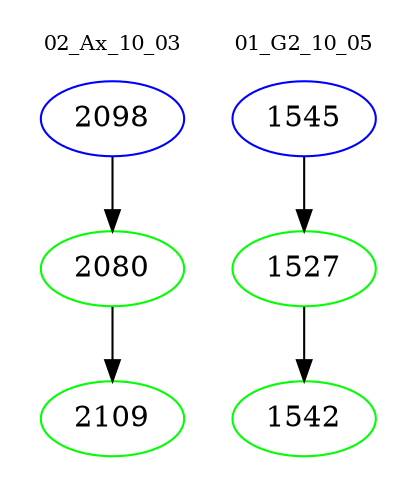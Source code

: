 digraph{
subgraph cluster_0 {
color = white
label = "02_Ax_10_03";
fontsize=10;
T0_2098 [label="2098", color="blue"]
T0_2098 -> T0_2080 [color="black"]
T0_2080 [label="2080", color="green"]
T0_2080 -> T0_2109 [color="black"]
T0_2109 [label="2109", color="green"]
}
subgraph cluster_1 {
color = white
label = "01_G2_10_05";
fontsize=10;
T1_1545 [label="1545", color="blue"]
T1_1545 -> T1_1527 [color="black"]
T1_1527 [label="1527", color="green"]
T1_1527 -> T1_1542 [color="black"]
T1_1542 [label="1542", color="green"]
}
}
